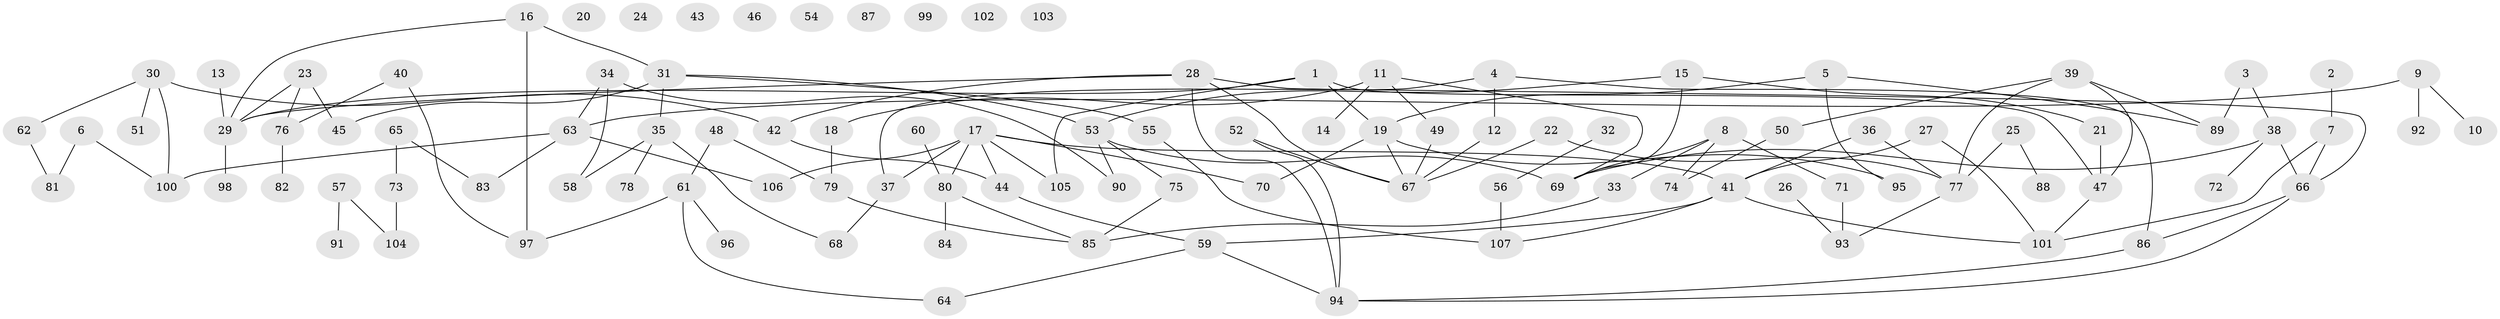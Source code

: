 // coarse degree distribution, {4: 0.12162162162162163, 1: 0.1891891891891892, 5: 0.17567567567567569, 2: 0.21621621621621623, 3: 0.12162162162162163, 8: 0.013513513513513514, 0: 0.12162162162162163, 6: 0.04054054054054054}
// Generated by graph-tools (version 1.1) at 2025/23/03/03/25 07:23:25]
// undirected, 107 vertices, 134 edges
graph export_dot {
graph [start="1"]
  node [color=gray90,style=filled];
  1;
  2;
  3;
  4;
  5;
  6;
  7;
  8;
  9;
  10;
  11;
  12;
  13;
  14;
  15;
  16;
  17;
  18;
  19;
  20;
  21;
  22;
  23;
  24;
  25;
  26;
  27;
  28;
  29;
  30;
  31;
  32;
  33;
  34;
  35;
  36;
  37;
  38;
  39;
  40;
  41;
  42;
  43;
  44;
  45;
  46;
  47;
  48;
  49;
  50;
  51;
  52;
  53;
  54;
  55;
  56;
  57;
  58;
  59;
  60;
  61;
  62;
  63;
  64;
  65;
  66;
  67;
  68;
  69;
  70;
  71;
  72;
  73;
  74;
  75;
  76;
  77;
  78;
  79;
  80;
  81;
  82;
  83;
  84;
  85;
  86;
  87;
  88;
  89;
  90;
  91;
  92;
  93;
  94;
  95;
  96;
  97;
  98;
  99;
  100;
  101;
  102;
  103;
  104;
  105;
  106;
  107;
  1 -- 19;
  1 -- 29;
  1 -- 47;
  1 -- 105;
  2 -- 7;
  3 -- 38;
  3 -- 89;
  4 -- 12;
  4 -- 37;
  4 -- 86;
  5 -- 19;
  5 -- 89;
  5 -- 95;
  6 -- 81;
  6 -- 100;
  7 -- 66;
  7 -- 101;
  8 -- 33;
  8 -- 69;
  8 -- 71;
  8 -- 74;
  9 -- 10;
  9 -- 63;
  9 -- 92;
  11 -- 14;
  11 -- 18;
  11 -- 49;
  11 -- 69;
  12 -- 67;
  13 -- 29;
  15 -- 21;
  15 -- 53;
  15 -- 69;
  16 -- 29;
  16 -- 31;
  16 -- 97;
  17 -- 37;
  17 -- 41;
  17 -- 44;
  17 -- 70;
  17 -- 80;
  17 -- 105;
  17 -- 106;
  18 -- 79;
  19 -- 67;
  19 -- 70;
  19 -- 95;
  21 -- 47;
  22 -- 67;
  22 -- 77;
  23 -- 29;
  23 -- 45;
  23 -- 76;
  25 -- 77;
  25 -- 88;
  26 -- 93;
  27 -- 41;
  27 -- 101;
  28 -- 29;
  28 -- 42;
  28 -- 66;
  28 -- 67;
  28 -- 94;
  29 -- 98;
  30 -- 42;
  30 -- 51;
  30 -- 62;
  30 -- 100;
  31 -- 35;
  31 -- 45;
  31 -- 53;
  31 -- 55;
  32 -- 56;
  33 -- 85;
  34 -- 58;
  34 -- 63;
  34 -- 90;
  35 -- 58;
  35 -- 68;
  35 -- 78;
  36 -- 41;
  36 -- 77;
  37 -- 68;
  38 -- 66;
  38 -- 69;
  38 -- 72;
  39 -- 47;
  39 -- 50;
  39 -- 77;
  39 -- 89;
  40 -- 76;
  40 -- 97;
  41 -- 59;
  41 -- 101;
  41 -- 107;
  42 -- 44;
  44 -- 59;
  47 -- 101;
  48 -- 61;
  48 -- 79;
  49 -- 67;
  50 -- 74;
  52 -- 67;
  52 -- 94;
  53 -- 69;
  53 -- 75;
  53 -- 90;
  55 -- 107;
  56 -- 107;
  57 -- 91;
  57 -- 104;
  59 -- 64;
  59 -- 94;
  60 -- 80;
  61 -- 64;
  61 -- 96;
  61 -- 97;
  62 -- 81;
  63 -- 83;
  63 -- 100;
  63 -- 106;
  65 -- 73;
  65 -- 83;
  66 -- 86;
  66 -- 94;
  71 -- 93;
  73 -- 104;
  75 -- 85;
  76 -- 82;
  77 -- 93;
  79 -- 85;
  80 -- 84;
  80 -- 85;
  86 -- 94;
}
